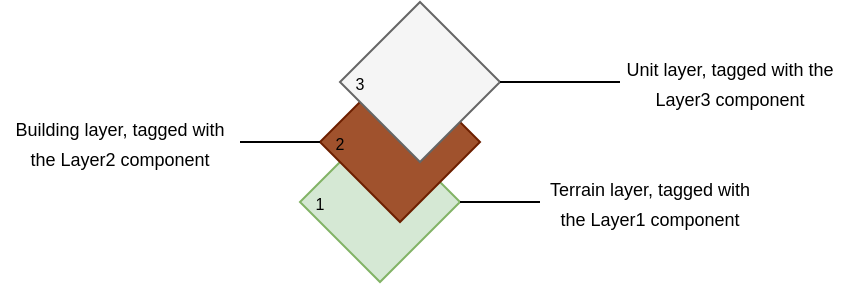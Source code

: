 <mxfile version="14.0.1" type="github">
  <diagram id="U2nRkFfyOThvxzHOeEIQ" name="Page-1">
    <mxGraphModel dx="460" dy="713" grid="1" gridSize="10" guides="1" tooltips="1" connect="1" arrows="1" fold="1" page="1" pageScale="1" pageWidth="850" pageHeight="1100" math="0" shadow="0">
      <root>
        <mxCell id="0" />
        <mxCell id="1" parent="0" />
        <mxCell id="-tf3nq_pOWD0meQbrPwK-1" value="" style="rhombus;whiteSpace=wrap;html=1;fillColor=#d5e8d4;strokeColor=#82b366;" parent="1" vertex="1">
          <mxGeometry x="370" y="310" width="80" height="80" as="geometry" />
        </mxCell>
        <mxCell id="-tf3nq_pOWD0meQbrPwK-2" value="" style="rhombus;whiteSpace=wrap;html=1;fillColor=#a0522d;strokeColor=#6D1F00;fontColor=#ffffff;" parent="1" vertex="1">
          <mxGeometry x="380" y="280" width="80" height="80" as="geometry" />
        </mxCell>
        <mxCell id="-tf3nq_pOWD0meQbrPwK-3" value="" style="rhombus;whiteSpace=wrap;html=1;fillColor=#f5f5f5;strokeColor=#666666;fontColor=#333333;" parent="1" vertex="1">
          <mxGeometry x="390" y="250" width="80" height="80" as="geometry" />
        </mxCell>
        <mxCell id="-tf3nq_pOWD0meQbrPwK-4" value="" style="endArrow=none;html=1;exitX=1;exitY=0.5;exitDx=0;exitDy=0;" parent="1" source="-tf3nq_pOWD0meQbrPwK-1" target="-tf3nq_pOWD0meQbrPwK-5" edge="1">
          <mxGeometry width="50" height="50" relative="1" as="geometry">
            <mxPoint x="460" y="400" as="sourcePoint" />
            <mxPoint x="510" y="350" as="targetPoint" />
          </mxGeometry>
        </mxCell>
        <mxCell id="-tf3nq_pOWD0meQbrPwK-5" value="&lt;font style=&quot;font-size: 9px&quot;&gt;Terrain layer, tagged with the Layer1 component&lt;/font&gt;" style="text;html=1;strokeColor=none;fillColor=none;align=center;verticalAlign=middle;whiteSpace=wrap;rounded=0;" parent="1" vertex="1">
          <mxGeometry x="490" y="335" width="110" height="30" as="geometry" />
        </mxCell>
        <mxCell id="-tf3nq_pOWD0meQbrPwK-6" value="&lt;span style=&quot;font-size: 9px&quot;&gt;Building layer, tagged with the Layer2 component&lt;/span&gt;" style="text;html=1;strokeColor=none;fillColor=none;align=center;verticalAlign=middle;whiteSpace=wrap;rounded=0;" parent="1" vertex="1">
          <mxGeometry x="220" y="300" width="120" height="40" as="geometry" />
        </mxCell>
        <mxCell id="-tf3nq_pOWD0meQbrPwK-7" value="" style="endArrow=none;html=1;entryX=0;entryY=0.5;entryDx=0;entryDy=0;exitX=1;exitY=0.5;exitDx=0;exitDy=0;" parent="1" source="-tf3nq_pOWD0meQbrPwK-6" target="-tf3nq_pOWD0meQbrPwK-2" edge="1">
          <mxGeometry width="50" height="50" relative="1" as="geometry">
            <mxPoint x="330" y="310" as="sourcePoint" />
            <mxPoint x="380" y="260" as="targetPoint" />
          </mxGeometry>
        </mxCell>
        <mxCell id="-tf3nq_pOWD0meQbrPwK-8" value="" style="endArrow=none;html=1;" parent="1" edge="1">
          <mxGeometry width="50" height="50" relative="1" as="geometry">
            <mxPoint x="470" y="290" as="sourcePoint" />
            <mxPoint x="530" y="290" as="targetPoint" />
          </mxGeometry>
        </mxCell>
        <mxCell id="-tf3nq_pOWD0meQbrPwK-9" value="&lt;span style=&quot;font-size: 9px&quot;&gt;Unit layer, tagged with the Layer3 component&lt;/span&gt;" style="text;html=1;strokeColor=none;fillColor=none;align=center;verticalAlign=middle;whiteSpace=wrap;rounded=0;" parent="1" vertex="1">
          <mxGeometry x="530" y="270" width="110" height="40" as="geometry" />
        </mxCell>
        <mxCell id="-tf3nq_pOWD0meQbrPwK-11" value="&lt;font style=&quot;font-size: 8px&quot;&gt;1&lt;/font&gt;" style="text;html=1;strokeColor=none;fillColor=none;align=center;verticalAlign=middle;whiteSpace=wrap;rounded=0;" parent="1" vertex="1">
          <mxGeometry x="370" y="340" width="20" height="20" as="geometry" />
        </mxCell>
        <mxCell id="-tf3nq_pOWD0meQbrPwK-12" value="&lt;font style=&quot;font-size: 8px&quot;&gt;2&lt;/font&gt;" style="text;html=1;strokeColor=none;fillColor=none;align=center;verticalAlign=middle;whiteSpace=wrap;rounded=0;" parent="1" vertex="1">
          <mxGeometry x="380" y="310" width="20" height="20" as="geometry" />
        </mxCell>
        <mxCell id="-tf3nq_pOWD0meQbrPwK-13" value="&lt;font style=&quot;font-size: 8px&quot;&gt;3&lt;/font&gt;" style="text;html=1;strokeColor=none;fillColor=none;align=center;verticalAlign=middle;whiteSpace=wrap;rounded=0;" parent="1" vertex="1">
          <mxGeometry x="390" y="280" width="20" height="20" as="geometry" />
        </mxCell>
      </root>
    </mxGraphModel>
  </diagram>
</mxfile>

